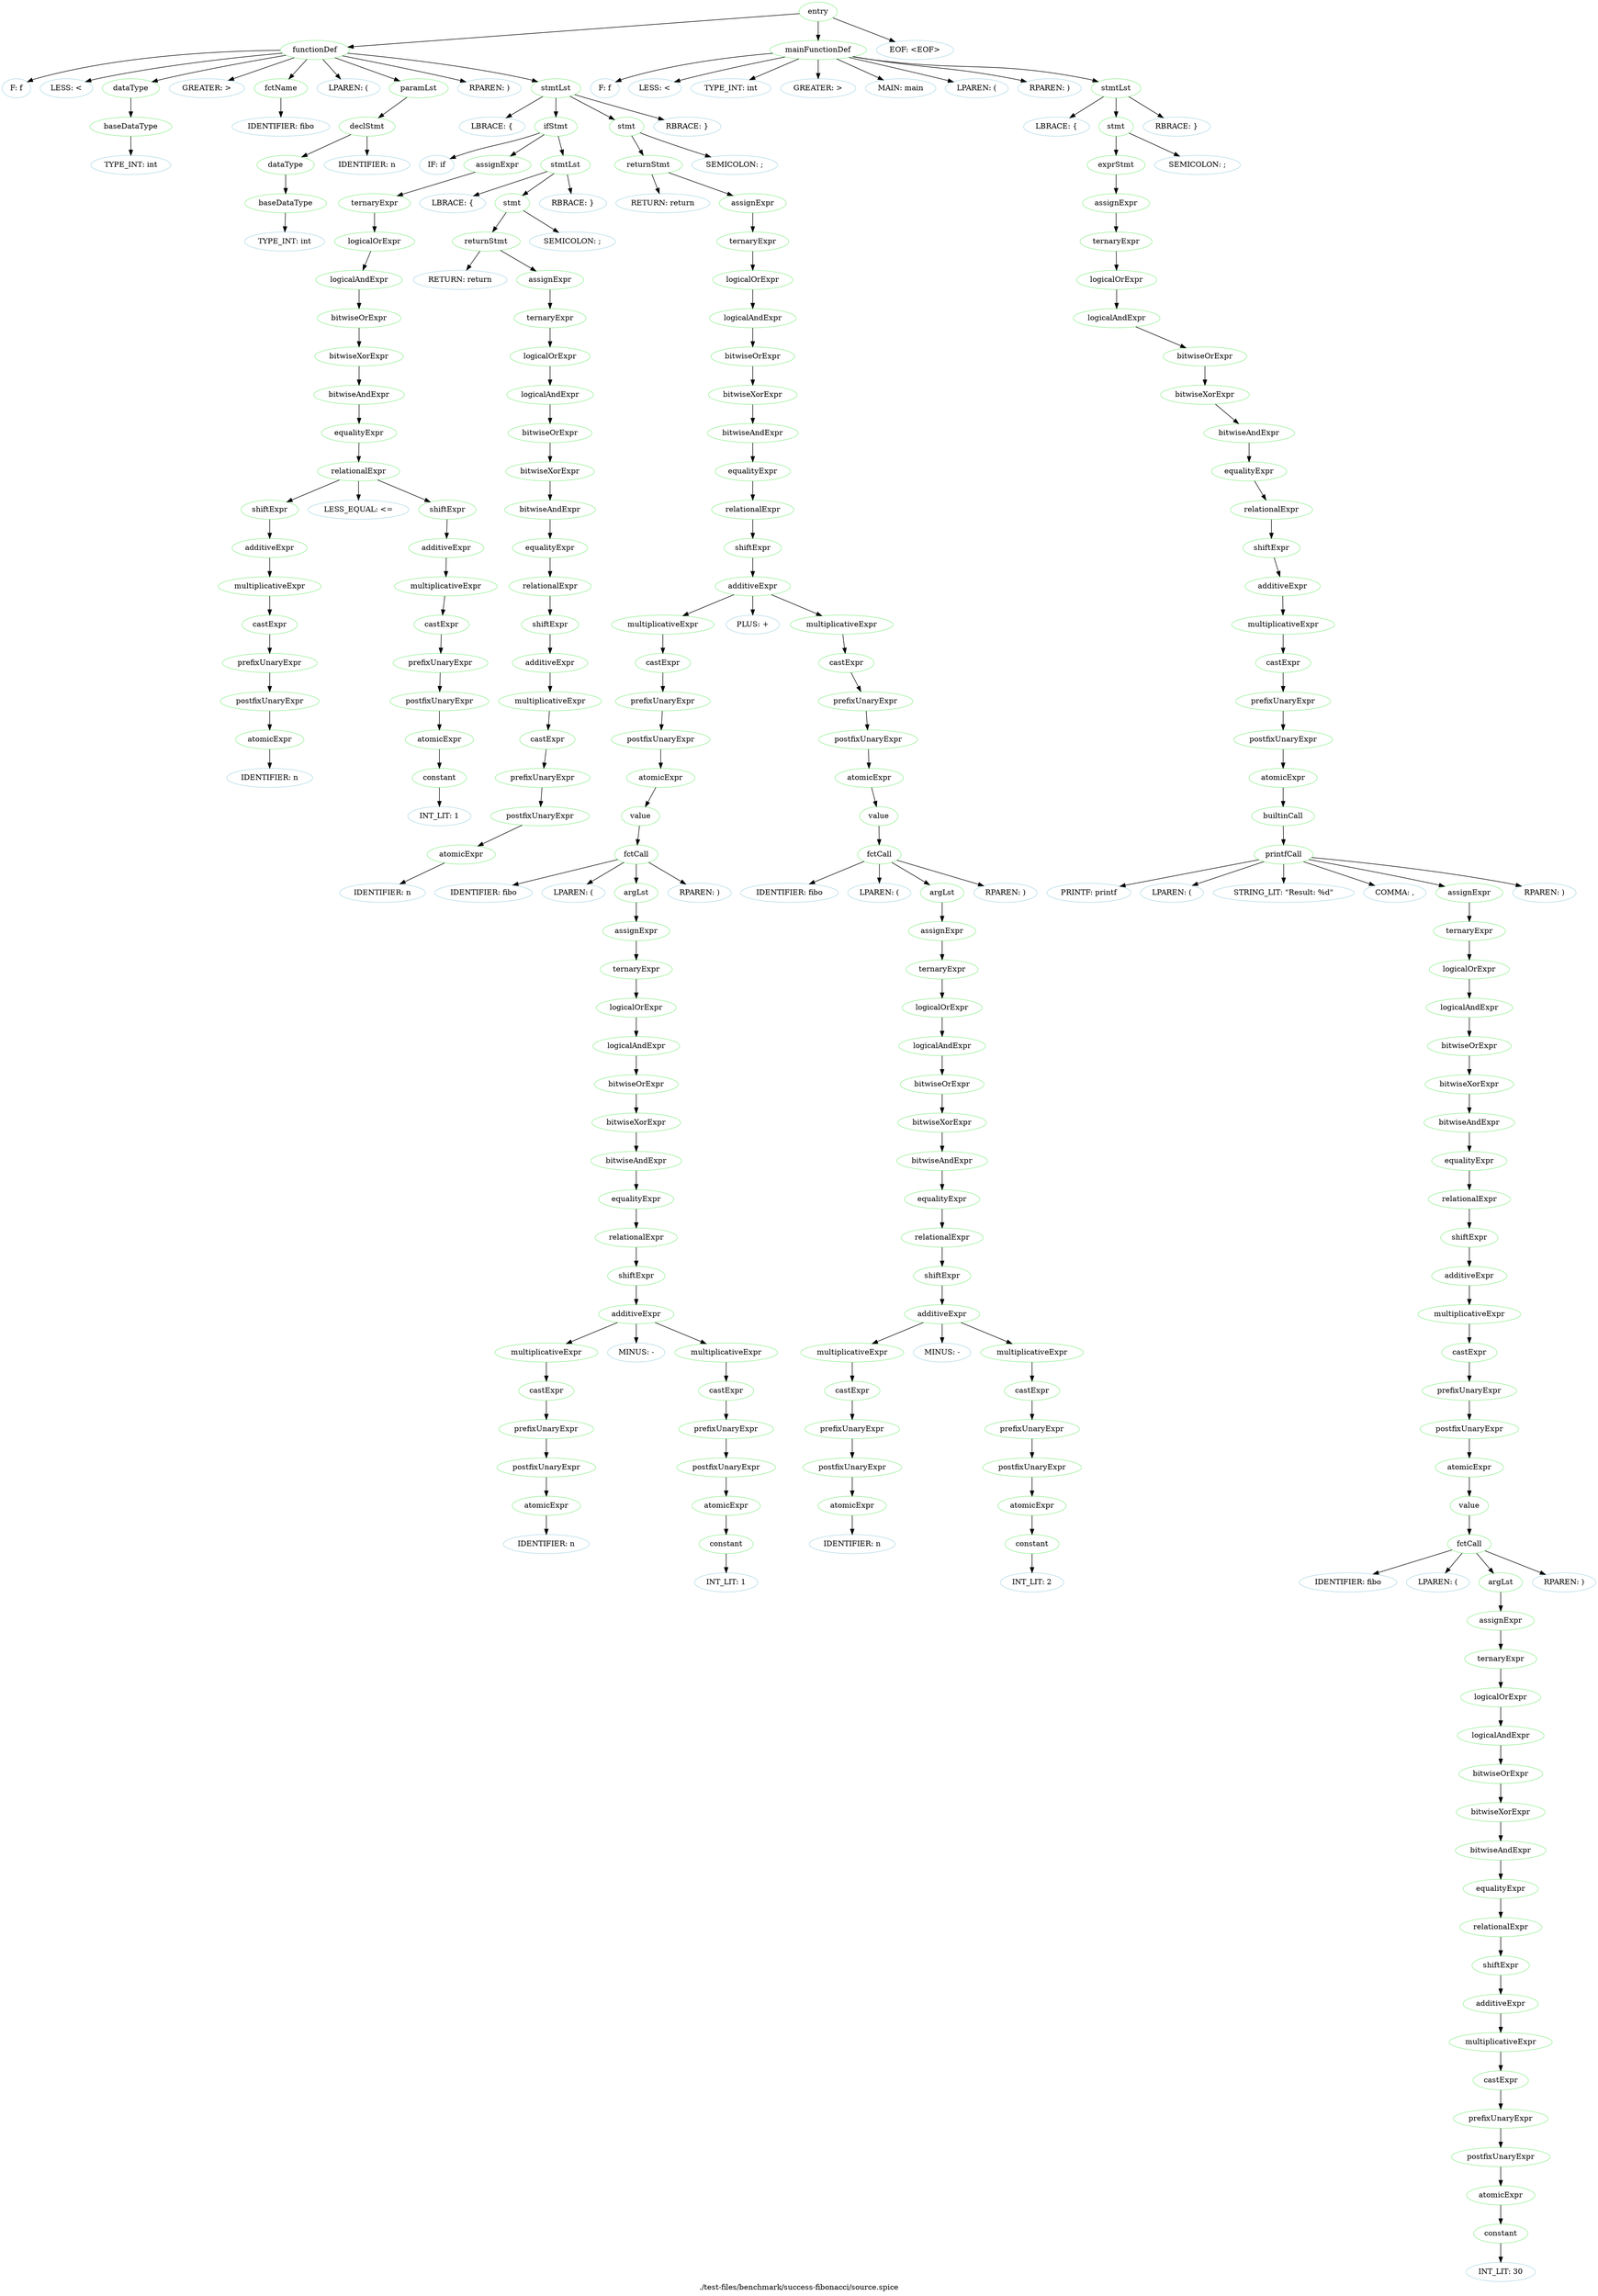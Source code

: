 digraph {
 rankdir="TB";
 label="./test-files/benchmark/success-fibonacci/source.spice";
 L1C0_entry [color="lightgreen",label="entry"];
 L1C0_functionDef [color="lightgreen",label="functionDef"];
 L1C0_entry -> L1C0_functionDef;
 L1C0 [color="lightblue",label="F: f"];
 L1C0_functionDef -> L1C0
 L1C1 [color="lightblue",label="LESS: <"];
 L1C0_functionDef -> L1C1
 L1C2_dataType [color="lightgreen",label="dataType"];
 L1C0_functionDef -> L1C2_dataType;
 L1C2_baseDataType [color="lightgreen",label="baseDataType"];
 L1C2_dataType -> L1C2_baseDataType;
 L1C2 [color="lightblue",label="TYPE_INT: int"];
 L1C2_baseDataType -> L1C2
 L1C5 [color="lightblue",label="GREATER: >"];
 L1C0_functionDef -> L1C5
 L1C7_fctName [color="lightgreen",label="fctName"];
 L1C0_functionDef -> L1C7_fctName;
 L1C7 [color="lightblue",label="IDENTIFIER: fibo"];
 L1C7_fctName -> L1C7
 L1C11 [color="lightblue",label="LPAREN: ("];
 L1C0_functionDef -> L1C11
 L1C12_paramLst [color="lightgreen",label="paramLst"];
 L1C0_functionDef -> L1C12_paramLst;
 L1C12_declStmt [color="lightgreen",label="declStmt"];
 L1C12_paramLst -> L1C12_declStmt;
 L1C12_dataType [color="lightgreen",label="dataType"];
 L1C12_declStmt -> L1C12_dataType;
 L1C12_baseDataType [color="lightgreen",label="baseDataType"];
 L1C12_dataType -> L1C12_baseDataType;
 L1C12 [color="lightblue",label="TYPE_INT: int"];
 L1C12_baseDataType -> L1C12
 L1C16 [color="lightblue",label="IDENTIFIER: n"];
 L1C12_declStmt -> L1C16
 L1C17 [color="lightblue",label="RPAREN: )"];
 L1C0_functionDef -> L1C17
 L1C19_stmtLst [color="lightgreen",label="stmtLst"];
 L1C0_functionDef -> L1C19_stmtLst;
 L1C19 [color="lightblue",label="LBRACE: {"];
 L1C19_stmtLst -> L1C19
 L2C4_ifStmt [color="lightgreen",label="ifStmt"];
 L1C19_stmtLst -> L2C4_ifStmt;
 L2C4 [color="lightblue",label="IF: if"];
 L2C4_ifStmt -> L2C4
 L2C7_assignExpr [color="lightgreen",label="assignExpr"];
 L2C4_ifStmt -> L2C7_assignExpr;
 L2C7_ternaryExpr [color="lightgreen",label="ternaryExpr"];
 L2C7_assignExpr -> L2C7_ternaryExpr;
 L2C7_logicalOrExpr [color="lightgreen",label="logicalOrExpr"];
 L2C7_ternaryExpr -> L2C7_logicalOrExpr;
 L2C7_logicalAndExpr [color="lightgreen",label="logicalAndExpr"];
 L2C7_logicalOrExpr -> L2C7_logicalAndExpr;
 L2C7_bitwiseOrExpr [color="lightgreen",label="bitwiseOrExpr"];
 L2C7_logicalAndExpr -> L2C7_bitwiseOrExpr;
 L2C7_bitwiseXorExpr [color="lightgreen",label="bitwiseXorExpr"];
 L2C7_bitwiseOrExpr -> L2C7_bitwiseXorExpr;
 L2C7_bitwiseAndExpr [color="lightgreen",label="bitwiseAndExpr"];
 L2C7_bitwiseXorExpr -> L2C7_bitwiseAndExpr;
 L2C7_equalityExpr [color="lightgreen",label="equalityExpr"];
 L2C7_bitwiseAndExpr -> L2C7_equalityExpr;
 L2C7_relationalExpr [color="lightgreen",label="relationalExpr"];
 L2C7_equalityExpr -> L2C7_relationalExpr;
 L2C7_shiftExpr [color="lightgreen",label="shiftExpr"];
 L2C7_relationalExpr -> L2C7_shiftExpr;
 L2C7_additiveExpr [color="lightgreen",label="additiveExpr"];
 L2C7_shiftExpr -> L2C7_additiveExpr;
 L2C7_multiplicativeExpr [color="lightgreen",label="multiplicativeExpr"];
 L2C7_additiveExpr -> L2C7_multiplicativeExpr;
 L2C7_castExpr [color="lightgreen",label="castExpr"];
 L2C7_multiplicativeExpr -> L2C7_castExpr;
 L2C7_prefixUnaryExpr [color="lightgreen",label="prefixUnaryExpr"];
 L2C7_castExpr -> L2C7_prefixUnaryExpr;
 L2C7_postfixUnaryExpr [color="lightgreen",label="postfixUnaryExpr"];
 L2C7_prefixUnaryExpr -> L2C7_postfixUnaryExpr;
 L2C7_atomicExpr [color="lightgreen",label="atomicExpr"];
 L2C7_postfixUnaryExpr -> L2C7_atomicExpr;
 L2C7 [color="lightblue",label="IDENTIFIER: n"];
 L2C7_atomicExpr -> L2C7
 L2C9 [color="lightblue",label="LESS_EQUAL: <="];
 L2C7_relationalExpr -> L2C9
 L2C12_shiftExpr [color="lightgreen",label="shiftExpr"];
 L2C7_relationalExpr -> L2C12_shiftExpr;
 L2C12_additiveExpr [color="lightgreen",label="additiveExpr"];
 L2C12_shiftExpr -> L2C12_additiveExpr;
 L2C12_multiplicativeExpr [color="lightgreen",label="multiplicativeExpr"];
 L2C12_additiveExpr -> L2C12_multiplicativeExpr;
 L2C12_castExpr [color="lightgreen",label="castExpr"];
 L2C12_multiplicativeExpr -> L2C12_castExpr;
 L2C12_prefixUnaryExpr [color="lightgreen",label="prefixUnaryExpr"];
 L2C12_castExpr -> L2C12_prefixUnaryExpr;
 L2C12_postfixUnaryExpr [color="lightgreen",label="postfixUnaryExpr"];
 L2C12_prefixUnaryExpr -> L2C12_postfixUnaryExpr;
 L2C12_atomicExpr [color="lightgreen",label="atomicExpr"];
 L2C12_postfixUnaryExpr -> L2C12_atomicExpr;
 L2C12_constant [color="lightgreen",label="constant"];
 L2C12_atomicExpr -> L2C12_constant;
 L2C12 [color="lightblue",label="INT_LIT: 1"];
 L2C12_constant -> L2C12
 L2C14_stmtLst [color="lightgreen",label="stmtLst"];
 L2C4_ifStmt -> L2C14_stmtLst;
 L2C14 [color="lightblue",label="LBRACE: {"];
 L2C14_stmtLst -> L2C14
 L2C16_stmt [color="lightgreen",label="stmt"];
 L2C14_stmtLst -> L2C16_stmt;
 L2C16_returnStmt [color="lightgreen",label="returnStmt"];
 L2C16_stmt -> L2C16_returnStmt;
 L2C16 [color="lightblue",label="RETURN: return"];
 L2C16_returnStmt -> L2C16
 L2C23_assignExpr [color="lightgreen",label="assignExpr"];
 L2C16_returnStmt -> L2C23_assignExpr;
 L2C23_ternaryExpr [color="lightgreen",label="ternaryExpr"];
 L2C23_assignExpr -> L2C23_ternaryExpr;
 L2C23_logicalOrExpr [color="lightgreen",label="logicalOrExpr"];
 L2C23_ternaryExpr -> L2C23_logicalOrExpr;
 L2C23_logicalAndExpr [color="lightgreen",label="logicalAndExpr"];
 L2C23_logicalOrExpr -> L2C23_logicalAndExpr;
 L2C23_bitwiseOrExpr [color="lightgreen",label="bitwiseOrExpr"];
 L2C23_logicalAndExpr -> L2C23_bitwiseOrExpr;
 L2C23_bitwiseXorExpr [color="lightgreen",label="bitwiseXorExpr"];
 L2C23_bitwiseOrExpr -> L2C23_bitwiseXorExpr;
 L2C23_bitwiseAndExpr [color="lightgreen",label="bitwiseAndExpr"];
 L2C23_bitwiseXorExpr -> L2C23_bitwiseAndExpr;
 L2C23_equalityExpr [color="lightgreen",label="equalityExpr"];
 L2C23_bitwiseAndExpr -> L2C23_equalityExpr;
 L2C23_relationalExpr [color="lightgreen",label="relationalExpr"];
 L2C23_equalityExpr -> L2C23_relationalExpr;
 L2C23_shiftExpr [color="lightgreen",label="shiftExpr"];
 L2C23_relationalExpr -> L2C23_shiftExpr;
 L2C23_additiveExpr [color="lightgreen",label="additiveExpr"];
 L2C23_shiftExpr -> L2C23_additiveExpr;
 L2C23_multiplicativeExpr [color="lightgreen",label="multiplicativeExpr"];
 L2C23_additiveExpr -> L2C23_multiplicativeExpr;
 L2C23_castExpr [color="lightgreen",label="castExpr"];
 L2C23_multiplicativeExpr -> L2C23_castExpr;
 L2C23_prefixUnaryExpr [color="lightgreen",label="prefixUnaryExpr"];
 L2C23_castExpr -> L2C23_prefixUnaryExpr;
 L2C23_postfixUnaryExpr [color="lightgreen",label="postfixUnaryExpr"];
 L2C23_prefixUnaryExpr -> L2C23_postfixUnaryExpr;
 L2C23_atomicExpr [color="lightgreen",label="atomicExpr"];
 L2C23_postfixUnaryExpr -> L2C23_atomicExpr;
 L2C23 [color="lightblue",label="IDENTIFIER: n"];
 L2C23_atomicExpr -> L2C23
 L2C24 [color="lightblue",label="SEMICOLON: ;"];
 L2C16_stmt -> L2C24
 L2C26 [color="lightblue",label="RBRACE: }"];
 L2C14_stmtLst -> L2C26
 L3C4_stmt [color="lightgreen",label="stmt"];
 L1C19_stmtLst -> L3C4_stmt;
 L3C4_returnStmt [color="lightgreen",label="returnStmt"];
 L3C4_stmt -> L3C4_returnStmt;
 L3C4 [color="lightblue",label="RETURN: return"];
 L3C4_returnStmt -> L3C4
 L3C11_assignExpr [color="lightgreen",label="assignExpr"];
 L3C4_returnStmt -> L3C11_assignExpr;
 L3C11_ternaryExpr [color="lightgreen",label="ternaryExpr"];
 L3C11_assignExpr -> L3C11_ternaryExpr;
 L3C11_logicalOrExpr [color="lightgreen",label="logicalOrExpr"];
 L3C11_ternaryExpr -> L3C11_logicalOrExpr;
 L3C11_logicalAndExpr [color="lightgreen",label="logicalAndExpr"];
 L3C11_logicalOrExpr -> L3C11_logicalAndExpr;
 L3C11_bitwiseOrExpr [color="lightgreen",label="bitwiseOrExpr"];
 L3C11_logicalAndExpr -> L3C11_bitwiseOrExpr;
 L3C11_bitwiseXorExpr [color="lightgreen",label="bitwiseXorExpr"];
 L3C11_bitwiseOrExpr -> L3C11_bitwiseXorExpr;
 L3C11_bitwiseAndExpr [color="lightgreen",label="bitwiseAndExpr"];
 L3C11_bitwiseXorExpr -> L3C11_bitwiseAndExpr;
 L3C11_equalityExpr [color="lightgreen",label="equalityExpr"];
 L3C11_bitwiseAndExpr -> L3C11_equalityExpr;
 L3C11_relationalExpr [color="lightgreen",label="relationalExpr"];
 L3C11_equalityExpr -> L3C11_relationalExpr;
 L3C11_shiftExpr [color="lightgreen",label="shiftExpr"];
 L3C11_relationalExpr -> L3C11_shiftExpr;
 L3C11_additiveExpr [color="lightgreen",label="additiveExpr"];
 L3C11_shiftExpr -> L3C11_additiveExpr;
 L3C11_multiplicativeExpr [color="lightgreen",label="multiplicativeExpr"];
 L3C11_additiveExpr -> L3C11_multiplicativeExpr;
 L3C11_castExpr [color="lightgreen",label="castExpr"];
 L3C11_multiplicativeExpr -> L3C11_castExpr;
 L3C11_prefixUnaryExpr [color="lightgreen",label="prefixUnaryExpr"];
 L3C11_castExpr -> L3C11_prefixUnaryExpr;
 L3C11_postfixUnaryExpr [color="lightgreen",label="postfixUnaryExpr"];
 L3C11_prefixUnaryExpr -> L3C11_postfixUnaryExpr;
 L3C11_atomicExpr [color="lightgreen",label="atomicExpr"];
 L3C11_postfixUnaryExpr -> L3C11_atomicExpr;
 L3C11_value [color="lightgreen",label="value"];
 L3C11_atomicExpr -> L3C11_value;
 L3C11_fctCall [color="lightgreen",label="fctCall"];
 L3C11_value -> L3C11_fctCall;
 L3C11 [color="lightblue",label="IDENTIFIER: fibo"];
 L3C11_fctCall -> L3C11
 L3C15 [color="lightblue",label="LPAREN: ("];
 L3C11_fctCall -> L3C15
 L3C16_argLst [color="lightgreen",label="argLst"];
 L3C11_fctCall -> L3C16_argLst;
 L3C16_assignExpr [color="lightgreen",label="assignExpr"];
 L3C16_argLst -> L3C16_assignExpr;
 L3C16_ternaryExpr [color="lightgreen",label="ternaryExpr"];
 L3C16_assignExpr -> L3C16_ternaryExpr;
 L3C16_logicalOrExpr [color="lightgreen",label="logicalOrExpr"];
 L3C16_ternaryExpr -> L3C16_logicalOrExpr;
 L3C16_logicalAndExpr [color="lightgreen",label="logicalAndExpr"];
 L3C16_logicalOrExpr -> L3C16_logicalAndExpr;
 L3C16_bitwiseOrExpr [color="lightgreen",label="bitwiseOrExpr"];
 L3C16_logicalAndExpr -> L3C16_bitwiseOrExpr;
 L3C16_bitwiseXorExpr [color="lightgreen",label="bitwiseXorExpr"];
 L3C16_bitwiseOrExpr -> L3C16_bitwiseXorExpr;
 L3C16_bitwiseAndExpr [color="lightgreen",label="bitwiseAndExpr"];
 L3C16_bitwiseXorExpr -> L3C16_bitwiseAndExpr;
 L3C16_equalityExpr [color="lightgreen",label="equalityExpr"];
 L3C16_bitwiseAndExpr -> L3C16_equalityExpr;
 L3C16_relationalExpr [color="lightgreen",label="relationalExpr"];
 L3C16_equalityExpr -> L3C16_relationalExpr;
 L3C16_shiftExpr [color="lightgreen",label="shiftExpr"];
 L3C16_relationalExpr -> L3C16_shiftExpr;
 L3C16_additiveExpr [color="lightgreen",label="additiveExpr"];
 L3C16_shiftExpr -> L3C16_additiveExpr;
 L3C16_multiplicativeExpr [color="lightgreen",label="multiplicativeExpr"];
 L3C16_additiveExpr -> L3C16_multiplicativeExpr;
 L3C16_castExpr [color="lightgreen",label="castExpr"];
 L3C16_multiplicativeExpr -> L3C16_castExpr;
 L3C16_prefixUnaryExpr [color="lightgreen",label="prefixUnaryExpr"];
 L3C16_castExpr -> L3C16_prefixUnaryExpr;
 L3C16_postfixUnaryExpr [color="lightgreen",label="postfixUnaryExpr"];
 L3C16_prefixUnaryExpr -> L3C16_postfixUnaryExpr;
 L3C16_atomicExpr [color="lightgreen",label="atomicExpr"];
 L3C16_postfixUnaryExpr -> L3C16_atomicExpr;
 L3C16 [color="lightblue",label="IDENTIFIER: n"];
 L3C16_atomicExpr -> L3C16
 L3C18 [color="lightblue",label="MINUS: -"];
 L3C16_additiveExpr -> L3C18
 L3C20_multiplicativeExpr [color="lightgreen",label="multiplicativeExpr"];
 L3C16_additiveExpr -> L3C20_multiplicativeExpr;
 L3C20_castExpr [color="lightgreen",label="castExpr"];
 L3C20_multiplicativeExpr -> L3C20_castExpr;
 L3C20_prefixUnaryExpr [color="lightgreen",label="prefixUnaryExpr"];
 L3C20_castExpr -> L3C20_prefixUnaryExpr;
 L3C20_postfixUnaryExpr [color="lightgreen",label="postfixUnaryExpr"];
 L3C20_prefixUnaryExpr -> L3C20_postfixUnaryExpr;
 L3C20_atomicExpr [color="lightgreen",label="atomicExpr"];
 L3C20_postfixUnaryExpr -> L3C20_atomicExpr;
 L3C20_constant [color="lightgreen",label="constant"];
 L3C20_atomicExpr -> L3C20_constant;
 L3C20 [color="lightblue",label="INT_LIT: 1"];
 L3C20_constant -> L3C20
 L3C21 [color="lightblue",label="RPAREN: )"];
 L3C11_fctCall -> L3C21
 L3C23 [color="lightblue",label="PLUS: +"];
 L3C11_additiveExpr -> L3C23
 L3C25_multiplicativeExpr [color="lightgreen",label="multiplicativeExpr"];
 L3C11_additiveExpr -> L3C25_multiplicativeExpr;
 L3C25_castExpr [color="lightgreen",label="castExpr"];
 L3C25_multiplicativeExpr -> L3C25_castExpr;
 L3C25_prefixUnaryExpr [color="lightgreen",label="prefixUnaryExpr"];
 L3C25_castExpr -> L3C25_prefixUnaryExpr;
 L3C25_postfixUnaryExpr [color="lightgreen",label="postfixUnaryExpr"];
 L3C25_prefixUnaryExpr -> L3C25_postfixUnaryExpr;
 L3C25_atomicExpr [color="lightgreen",label="atomicExpr"];
 L3C25_postfixUnaryExpr -> L3C25_atomicExpr;
 L3C25_value [color="lightgreen",label="value"];
 L3C25_atomicExpr -> L3C25_value;
 L3C25_fctCall [color="lightgreen",label="fctCall"];
 L3C25_value -> L3C25_fctCall;
 L3C25 [color="lightblue",label="IDENTIFIER: fibo"];
 L3C25_fctCall -> L3C25
 L3C29 [color="lightblue",label="LPAREN: ("];
 L3C25_fctCall -> L3C29
 L3C30_argLst [color="lightgreen",label="argLst"];
 L3C25_fctCall -> L3C30_argLst;
 L3C30_assignExpr [color="lightgreen",label="assignExpr"];
 L3C30_argLst -> L3C30_assignExpr;
 L3C30_ternaryExpr [color="lightgreen",label="ternaryExpr"];
 L3C30_assignExpr -> L3C30_ternaryExpr;
 L3C30_logicalOrExpr [color="lightgreen",label="logicalOrExpr"];
 L3C30_ternaryExpr -> L3C30_logicalOrExpr;
 L3C30_logicalAndExpr [color="lightgreen",label="logicalAndExpr"];
 L3C30_logicalOrExpr -> L3C30_logicalAndExpr;
 L3C30_bitwiseOrExpr [color="lightgreen",label="bitwiseOrExpr"];
 L3C30_logicalAndExpr -> L3C30_bitwiseOrExpr;
 L3C30_bitwiseXorExpr [color="lightgreen",label="bitwiseXorExpr"];
 L3C30_bitwiseOrExpr -> L3C30_bitwiseXorExpr;
 L3C30_bitwiseAndExpr [color="lightgreen",label="bitwiseAndExpr"];
 L3C30_bitwiseXorExpr -> L3C30_bitwiseAndExpr;
 L3C30_equalityExpr [color="lightgreen",label="equalityExpr"];
 L3C30_bitwiseAndExpr -> L3C30_equalityExpr;
 L3C30_relationalExpr [color="lightgreen",label="relationalExpr"];
 L3C30_equalityExpr -> L3C30_relationalExpr;
 L3C30_shiftExpr [color="lightgreen",label="shiftExpr"];
 L3C30_relationalExpr -> L3C30_shiftExpr;
 L3C30_additiveExpr [color="lightgreen",label="additiveExpr"];
 L3C30_shiftExpr -> L3C30_additiveExpr;
 L3C30_multiplicativeExpr [color="lightgreen",label="multiplicativeExpr"];
 L3C30_additiveExpr -> L3C30_multiplicativeExpr;
 L3C30_castExpr [color="lightgreen",label="castExpr"];
 L3C30_multiplicativeExpr -> L3C30_castExpr;
 L3C30_prefixUnaryExpr [color="lightgreen",label="prefixUnaryExpr"];
 L3C30_castExpr -> L3C30_prefixUnaryExpr;
 L3C30_postfixUnaryExpr [color="lightgreen",label="postfixUnaryExpr"];
 L3C30_prefixUnaryExpr -> L3C30_postfixUnaryExpr;
 L3C30_atomicExpr [color="lightgreen",label="atomicExpr"];
 L3C30_postfixUnaryExpr -> L3C30_atomicExpr;
 L3C30 [color="lightblue",label="IDENTIFIER: n"];
 L3C30_atomicExpr -> L3C30
 L3C32 [color="lightblue",label="MINUS: -"];
 L3C30_additiveExpr -> L3C32
 L3C34_multiplicativeExpr [color="lightgreen",label="multiplicativeExpr"];
 L3C30_additiveExpr -> L3C34_multiplicativeExpr;
 L3C34_castExpr [color="lightgreen",label="castExpr"];
 L3C34_multiplicativeExpr -> L3C34_castExpr;
 L3C34_prefixUnaryExpr [color="lightgreen",label="prefixUnaryExpr"];
 L3C34_castExpr -> L3C34_prefixUnaryExpr;
 L3C34_postfixUnaryExpr [color="lightgreen",label="postfixUnaryExpr"];
 L3C34_prefixUnaryExpr -> L3C34_postfixUnaryExpr;
 L3C34_atomicExpr [color="lightgreen",label="atomicExpr"];
 L3C34_postfixUnaryExpr -> L3C34_atomicExpr;
 L3C34_constant [color="lightgreen",label="constant"];
 L3C34_atomicExpr -> L3C34_constant;
 L3C34 [color="lightblue",label="INT_LIT: 2"];
 L3C34_constant -> L3C34
 L3C35 [color="lightblue",label="RPAREN: )"];
 L3C25_fctCall -> L3C35
 L3C36 [color="lightblue",label="SEMICOLON: ;"];
 L3C4_stmt -> L3C36
 L4C0 [color="lightblue",label="RBRACE: }"];
 L1C19_stmtLst -> L4C0
 L6C0_mainFunctionDef [color="lightgreen",label="mainFunctionDef"];
 L1C0_entry -> L6C0_mainFunctionDef;
 L6C0 [color="lightblue",label="F: f"];
 L6C0_mainFunctionDef -> L6C0
 L6C1 [color="lightblue",label="LESS: <"];
 L6C0_mainFunctionDef -> L6C1
 L6C2 [color="lightblue",label="TYPE_INT: int"];
 L6C0_mainFunctionDef -> L6C2
 L6C5 [color="lightblue",label="GREATER: >"];
 L6C0_mainFunctionDef -> L6C5
 L6C7 [color="lightblue",label="MAIN: main"];
 L6C0_mainFunctionDef -> L6C7
 L6C11 [color="lightblue",label="LPAREN: ("];
 L6C0_mainFunctionDef -> L6C11
 L6C12 [color="lightblue",label="RPAREN: )"];
 L6C0_mainFunctionDef -> L6C12
 L6C14_stmtLst [color="lightgreen",label="stmtLst"];
 L6C0_mainFunctionDef -> L6C14_stmtLst;
 L6C14 [color="lightblue",label="LBRACE: {"];
 L6C14_stmtLst -> L6C14
 L7C4_stmt [color="lightgreen",label="stmt"];
 L6C14_stmtLst -> L7C4_stmt;
 L7C4_exprStmt [color="lightgreen",label="exprStmt"];
 L7C4_stmt -> L7C4_exprStmt;
 L7C4_assignExpr [color="lightgreen",label="assignExpr"];
 L7C4_exprStmt -> L7C4_assignExpr;
 L7C4_ternaryExpr [color="lightgreen",label="ternaryExpr"];
 L7C4_assignExpr -> L7C4_ternaryExpr;
 L7C4_logicalOrExpr [color="lightgreen",label="logicalOrExpr"];
 L7C4_ternaryExpr -> L7C4_logicalOrExpr;
 L7C4_logicalAndExpr [color="lightgreen",label="logicalAndExpr"];
 L7C4_logicalOrExpr -> L7C4_logicalAndExpr;
 L7C4_bitwiseOrExpr [color="lightgreen",label="bitwiseOrExpr"];
 L7C4_logicalAndExpr -> L7C4_bitwiseOrExpr;
 L7C4_bitwiseXorExpr [color="lightgreen",label="bitwiseXorExpr"];
 L7C4_bitwiseOrExpr -> L7C4_bitwiseXorExpr;
 L7C4_bitwiseAndExpr [color="lightgreen",label="bitwiseAndExpr"];
 L7C4_bitwiseXorExpr -> L7C4_bitwiseAndExpr;
 L7C4_equalityExpr [color="lightgreen",label="equalityExpr"];
 L7C4_bitwiseAndExpr -> L7C4_equalityExpr;
 L7C4_relationalExpr [color="lightgreen",label="relationalExpr"];
 L7C4_equalityExpr -> L7C4_relationalExpr;
 L7C4_shiftExpr [color="lightgreen",label="shiftExpr"];
 L7C4_relationalExpr -> L7C4_shiftExpr;
 L7C4_additiveExpr [color="lightgreen",label="additiveExpr"];
 L7C4_shiftExpr -> L7C4_additiveExpr;
 L7C4_multiplicativeExpr [color="lightgreen",label="multiplicativeExpr"];
 L7C4_additiveExpr -> L7C4_multiplicativeExpr;
 L7C4_castExpr [color="lightgreen",label="castExpr"];
 L7C4_multiplicativeExpr -> L7C4_castExpr;
 L7C4_prefixUnaryExpr [color="lightgreen",label="prefixUnaryExpr"];
 L7C4_castExpr -> L7C4_prefixUnaryExpr;
 L7C4_postfixUnaryExpr [color="lightgreen",label="postfixUnaryExpr"];
 L7C4_prefixUnaryExpr -> L7C4_postfixUnaryExpr;
 L7C4_atomicExpr [color="lightgreen",label="atomicExpr"];
 L7C4_postfixUnaryExpr -> L7C4_atomicExpr;
 L7C4_builtinCall [color="lightgreen",label="builtinCall"];
 L7C4_atomicExpr -> L7C4_builtinCall;
 L7C4_printfCall [color="lightgreen",label="printfCall"];
 L7C4_builtinCall -> L7C4_printfCall;
 L7C4 [color="lightblue",label="PRINTF: printf"];
 L7C4_printfCall -> L7C4
 L7C10 [color="lightblue",label="LPAREN: ("];
 L7C4_printfCall -> L7C10
 L7C11 [color="lightblue",label="STRING_LIT: \"Result: %d\""];
 L7C4_printfCall -> L7C11
 L7C23 [color="lightblue",label="COMMA: ,"];
 L7C4_printfCall -> L7C23
 L7C25_assignExpr [color="lightgreen",label="assignExpr"];
 L7C4_printfCall -> L7C25_assignExpr;
 L7C25_ternaryExpr [color="lightgreen",label="ternaryExpr"];
 L7C25_assignExpr -> L7C25_ternaryExpr;
 L7C25_logicalOrExpr [color="lightgreen",label="logicalOrExpr"];
 L7C25_ternaryExpr -> L7C25_logicalOrExpr;
 L7C25_logicalAndExpr [color="lightgreen",label="logicalAndExpr"];
 L7C25_logicalOrExpr -> L7C25_logicalAndExpr;
 L7C25_bitwiseOrExpr [color="lightgreen",label="bitwiseOrExpr"];
 L7C25_logicalAndExpr -> L7C25_bitwiseOrExpr;
 L7C25_bitwiseXorExpr [color="lightgreen",label="bitwiseXorExpr"];
 L7C25_bitwiseOrExpr -> L7C25_bitwiseXorExpr;
 L7C25_bitwiseAndExpr [color="lightgreen",label="bitwiseAndExpr"];
 L7C25_bitwiseXorExpr -> L7C25_bitwiseAndExpr;
 L7C25_equalityExpr [color="lightgreen",label="equalityExpr"];
 L7C25_bitwiseAndExpr -> L7C25_equalityExpr;
 L7C25_relationalExpr [color="lightgreen",label="relationalExpr"];
 L7C25_equalityExpr -> L7C25_relationalExpr;
 L7C25_shiftExpr [color="lightgreen",label="shiftExpr"];
 L7C25_relationalExpr -> L7C25_shiftExpr;
 L7C25_additiveExpr [color="lightgreen",label="additiveExpr"];
 L7C25_shiftExpr -> L7C25_additiveExpr;
 L7C25_multiplicativeExpr [color="lightgreen",label="multiplicativeExpr"];
 L7C25_additiveExpr -> L7C25_multiplicativeExpr;
 L7C25_castExpr [color="lightgreen",label="castExpr"];
 L7C25_multiplicativeExpr -> L7C25_castExpr;
 L7C25_prefixUnaryExpr [color="lightgreen",label="prefixUnaryExpr"];
 L7C25_castExpr -> L7C25_prefixUnaryExpr;
 L7C25_postfixUnaryExpr [color="lightgreen",label="postfixUnaryExpr"];
 L7C25_prefixUnaryExpr -> L7C25_postfixUnaryExpr;
 L7C25_atomicExpr [color="lightgreen",label="atomicExpr"];
 L7C25_postfixUnaryExpr -> L7C25_atomicExpr;
 L7C25_value [color="lightgreen",label="value"];
 L7C25_atomicExpr -> L7C25_value;
 L7C25_fctCall [color="lightgreen",label="fctCall"];
 L7C25_value -> L7C25_fctCall;
 L7C25 [color="lightblue",label="IDENTIFIER: fibo"];
 L7C25_fctCall -> L7C25
 L7C29 [color="lightblue",label="LPAREN: ("];
 L7C25_fctCall -> L7C29
 L7C30_argLst [color="lightgreen",label="argLst"];
 L7C25_fctCall -> L7C30_argLst;
 L7C30_assignExpr [color="lightgreen",label="assignExpr"];
 L7C30_argLst -> L7C30_assignExpr;
 L7C30_ternaryExpr [color="lightgreen",label="ternaryExpr"];
 L7C30_assignExpr -> L7C30_ternaryExpr;
 L7C30_logicalOrExpr [color="lightgreen",label="logicalOrExpr"];
 L7C30_ternaryExpr -> L7C30_logicalOrExpr;
 L7C30_logicalAndExpr [color="lightgreen",label="logicalAndExpr"];
 L7C30_logicalOrExpr -> L7C30_logicalAndExpr;
 L7C30_bitwiseOrExpr [color="lightgreen",label="bitwiseOrExpr"];
 L7C30_logicalAndExpr -> L7C30_bitwiseOrExpr;
 L7C30_bitwiseXorExpr [color="lightgreen",label="bitwiseXorExpr"];
 L7C30_bitwiseOrExpr -> L7C30_bitwiseXorExpr;
 L7C30_bitwiseAndExpr [color="lightgreen",label="bitwiseAndExpr"];
 L7C30_bitwiseXorExpr -> L7C30_bitwiseAndExpr;
 L7C30_equalityExpr [color="lightgreen",label="equalityExpr"];
 L7C30_bitwiseAndExpr -> L7C30_equalityExpr;
 L7C30_relationalExpr [color="lightgreen",label="relationalExpr"];
 L7C30_equalityExpr -> L7C30_relationalExpr;
 L7C30_shiftExpr [color="lightgreen",label="shiftExpr"];
 L7C30_relationalExpr -> L7C30_shiftExpr;
 L7C30_additiveExpr [color="lightgreen",label="additiveExpr"];
 L7C30_shiftExpr -> L7C30_additiveExpr;
 L7C30_multiplicativeExpr [color="lightgreen",label="multiplicativeExpr"];
 L7C30_additiveExpr -> L7C30_multiplicativeExpr;
 L7C30_castExpr [color="lightgreen",label="castExpr"];
 L7C30_multiplicativeExpr -> L7C30_castExpr;
 L7C30_prefixUnaryExpr [color="lightgreen",label="prefixUnaryExpr"];
 L7C30_castExpr -> L7C30_prefixUnaryExpr;
 L7C30_postfixUnaryExpr [color="lightgreen",label="postfixUnaryExpr"];
 L7C30_prefixUnaryExpr -> L7C30_postfixUnaryExpr;
 L7C30_atomicExpr [color="lightgreen",label="atomicExpr"];
 L7C30_postfixUnaryExpr -> L7C30_atomicExpr;
 L7C30_constant [color="lightgreen",label="constant"];
 L7C30_atomicExpr -> L7C30_constant;
 L7C30 [color="lightblue",label="INT_LIT: 30"];
 L7C30_constant -> L7C30
 L7C32 [color="lightblue",label="RPAREN: )"];
 L7C25_fctCall -> L7C32
 L7C33 [color="lightblue",label="RPAREN: )"];
 L7C4_printfCall -> L7C33
 L7C34 [color="lightblue",label="SEMICOLON: ;"];
 L7C4_stmt -> L7C34
 L8C0 [color="lightblue",label="RBRACE: }"];
 L6C14_stmtLst -> L8C0
 L8C1 [color="lightblue",label="EOF: <EOF>"];
 L1C0_entry -> L8C1
}